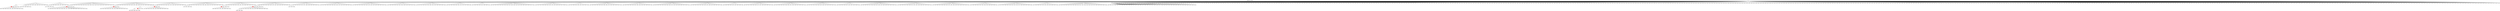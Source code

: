 digraph g {
	"51" -> "52";
	"52" [color=indianred1, style=filled, label="17"];
	"50" -> "51";
	"51" [label="22"];
	"50" -> "53";
	"53" [label="1"];
	"48" -> "49";
	"49" [label="26"];
	"39" -> "40";
	"40" [color=indianred1, style=filled, label="48"];
	"38" -> "39";
	"39" [label="40"];
	"34" -> "35";
	"35" [color=indianred1, style=filled, label="28"];
	"33" -> "34";
	"34" [label="33"];
	"27" -> "28";
	"28" [label="29"];
	"27" -> "29";
	"29" [color=indianred1, style=filled, label="25"];
	"26" -> "27";
	"27" [label="2"];
	"26" -> "30";
	"30" [color=indianred1, style=filled, label="6"];
	"25" -> "26";
	"26" [label="25"];
	"20" -> "21";
	"21" [label="36"];
	"13" -> "14";
	"14" [color=indianred1, style=filled, label="12"];
	"12" -> "13";
	"13" [label="7"];
	"6" -> "7";
	"7" [label="42"];
	"5" -> "6";
	"6" [color=indianred1, style=filled, label="37"];
	"4" -> "5";
	"5" [label="4"];
	"2" -> "3";
	"3" [label="38"];
	"0" -> "1";
	"1" [label="32"];
	"0" -> "2";
	"2" [label="14"];
	"0" -> "4";
	"4" [label="37"];
	"0" -> "8";
	"8" [label="18"];
	"0" -> "9";
	"9" [label="21"];
	"0" -> "10";
	"10" [label="9"];
	"0" -> "11";
	"11" [label="34"];
	"0" -> "12";
	"12" [label="12"];
	"0" -> "15";
	"15" [label="23"];
	"0" -> "16";
	"16" [label="19"];
	"0" -> "17";
	"17" [label="20"];
	"0" -> "18";
	"18" [label="3"];
	"0" -> "19";
	"19" [label="31"];
	"0" -> "20";
	"20" [label="30"];
	"0" -> "22";
	"22" [label="5"];
	"0" -> "23";
	"23" [label="47"];
	"0" -> "24";
	"24" [label="46"];
	"0" -> "25";
	"25" [label="6"];
	"0" -> "31";
	"31" [label="11"];
	"0" -> "32";
	"32" [label="27"];
	"0" -> "33";
	"33" [label="28"];
	"0" -> "36";
	"36" [label="50"];
	"0" -> "37";
	"37" [label="35"];
	"0" -> "38";
	"38" [label="48"];
	"0" -> "41";
	"41" [label="13"];
	"0" -> "42";
	"42" [label="43"];
	"0" -> "43";
	"43" [label="49"];
	"0" -> "44";
	"44" [label="41"];
	"0" -> "45";
	"45" [label="44"];
	"0" -> "46";
	"46" [label="24"];
	"0" -> "47";
	"47" [label="8"];
	"0" -> "48";
	"48" [label="15"];
	"0" -> "50";
	"50" [label="17"];
	"0" -> "54";
	"54" [label="10"];
	"0" -> "55";
	"55" [label="45"];
	"0" -> "56";
	"56" [label="16"];
	"0" -> "57";
	"57" [label="39"];
	"0" [label="germline"];
	"0" -> "cell1";
	"cell1" [shape=box];
	"48" -> "cell2";
	"cell2" [shape=box];
	"0" -> "cell3";
	"cell3" [shape=box];
	"30" -> "cell4";
	"cell4" [shape=box];
	"2" -> "cell5";
	"cell5" [shape=box];
	"0" -> "cell6";
	"cell6" [shape=box];
	"0" -> "cell7";
	"cell7" [shape=box];
	"46" -> "cell8";
	"cell8" [shape=box];
	"0" -> "cell9";
	"cell9" [shape=box];
	"0" -> "cell10";
	"cell10" [shape=box];
	"0" -> "cell11";
	"cell11" [shape=box];
	"0" -> "cell12";
	"cell12" [shape=box];
	"0" -> "cell13";
	"cell13" [shape=box];
	"46" -> "cell14";
	"cell14" [shape=box];
	"0" -> "cell15";
	"cell15" [shape=box];
	"10" -> "cell16";
	"cell16" [shape=box];
	"50" -> "cell17";
	"cell17" [shape=box];
	"24" -> "cell18";
	"cell18" [shape=box];
	"4" -> "cell19";
	"cell19" [shape=box];
	"2" -> "cell20";
	"cell20" [shape=box];
	"8" -> "cell21";
	"cell21" [shape=box];
	"6" -> "cell22";
	"cell22" [shape=box];
	"28" -> "cell23";
	"cell23" [shape=box];
	"10" -> "cell24";
	"cell24" [shape=box];
	"0" -> "cell25";
	"cell25" [shape=box];
	"42" -> "cell26";
	"cell26" [shape=box];
	"0" -> "cell27";
	"cell27" [shape=box];
	"2" -> "cell28";
	"cell28" [shape=box];
	"0" -> "cell29";
	"cell29" [shape=box];
	"0" -> "cell30";
	"cell30" [shape=box];
	"0" -> "cell31";
	"cell31" [shape=box];
	"0" -> "cell32";
	"cell32" [shape=box];
	"16" -> "cell33";
	"cell33" [shape=box];
	"0" -> "cell34";
	"cell34" [shape=box];
	"20" -> "cell35";
	"cell35" [shape=box];
	"0" -> "cell36";
	"cell36" [shape=box];
	"0" -> "cell37";
	"cell37" [shape=box];
	"0" -> "cell38";
	"cell38" [shape=box];
	"0" -> "cell39";
	"cell39" [shape=box];
	"42" -> "cell40";
	"cell40" [shape=box];
	"0" -> "cell41";
	"cell41" [shape=box];
	"0" -> "cell42";
	"cell42" [shape=box];
	"0" -> "cell43";
	"cell43" [shape=box];
	"37" -> "cell44";
	"cell44" [shape=box];
	"18" -> "cell45";
	"cell45" [shape=box];
	"0" -> "cell46";
	"cell46" [shape=box];
	"0" -> "cell47";
	"cell47" [shape=box];
	"0" -> "cell48";
	"cell48" [shape=box];
	"1" -> "cell49";
	"cell49" [shape=box];
	"55" -> "cell50";
	"cell50" [shape=box];
	"0" -> "cell51";
	"cell51" [shape=box];
	"50" -> "cell52";
	"cell52" [shape=box];
	"0" -> "cell53";
	"cell53" [shape=box];
	"0" -> "cell54";
	"cell54" [shape=box];
	"21" -> "cell55";
	"cell55" [shape=box];
	"42" -> "cell56";
	"cell56" [shape=box];
	"0" -> "cell57";
	"cell57" [shape=box];
	"11" -> "cell58";
	"cell58" [shape=box];
	"0" -> "cell59";
	"cell59" [shape=box];
	"0" -> "cell60";
	"cell60" [shape=box];
	"0" -> "cell61";
	"cell61" [shape=box];
	"0" -> "cell62";
	"cell62" [shape=box];
	"32" -> "cell63";
	"cell63" [shape=box];
	"0" -> "cell64";
	"cell64" [shape=box];
	"0" -> "cell65";
	"cell65" [shape=box];
	"25" -> "cell66";
	"cell66" [shape=box];
	"2" -> "cell67";
	"cell67" [shape=box];
	"54" -> "cell68";
	"cell68" [shape=box];
	"57" -> "cell69";
	"cell69" [shape=box];
	"0" -> "cell70";
	"cell70" [shape=box];
	"40" -> "cell71";
	"cell71" [shape=box];
	"0" -> "cell72";
	"cell72" [shape=box];
	"16" -> "cell73";
	"cell73" [shape=box];
	"12" -> "cell74";
	"cell74" [shape=box];
	"37" -> "cell75";
	"cell75" [shape=box];
	"0" -> "cell76";
	"cell76" [shape=box];
	"0" -> "cell77";
	"cell77" [shape=box];
	"43" -> "cell78";
	"cell78" [shape=box];
	"44" -> "cell79";
	"cell79" [shape=box];
	"56" -> "cell80";
	"cell80" [shape=box];
	"0" -> "cell81";
	"cell81" [shape=box];
	"0" -> "cell82";
	"cell82" [shape=box];
	"0" -> "cell83";
	"cell83" [shape=box];
	"25" -> "cell84";
	"cell84" [shape=box];
	"0" -> "cell85";
	"cell85" [shape=box];
	"40" -> "cell86";
	"cell86" [shape=box];
	"0" -> "cell87";
	"cell87" [shape=box];
	"23" -> "cell88";
	"cell88" [shape=box];
	"0" -> "cell89";
	"cell89" [shape=box];
	"25" -> "cell90";
	"cell90" [shape=box];
	"42" -> "cell91";
	"cell91" [shape=box];
	"23" -> "cell92";
	"cell92" [shape=box];
	"19" -> "cell93";
	"cell93" [shape=box];
	"0" -> "cell94";
	"cell94" [shape=box];
	"44" -> "cell95";
	"cell95" [shape=box];
	"8" -> "cell96";
	"cell96" [shape=box];
	"32" -> "cell97";
	"cell97" [shape=box];
	"0" -> "cell98";
	"cell98" [shape=box];
	"36" -> "cell99";
	"cell99" [shape=box];
	"0" -> "cell100";
	"cell100" [shape=box];
	"16" -> "cell101";
	"cell101" [shape=box];
	"16" -> "cell102";
	"cell102" [shape=box];
	"0" -> "cell103";
	"cell103" [shape=box];
	"17" -> "cell104";
	"cell104" [shape=box];
	"24" -> "cell105";
	"cell105" [shape=box];
	"0" -> "cell106";
	"cell106" [shape=box];
	"17" -> "cell107";
	"cell107" [shape=box];
	"33" -> "cell108";
	"cell108" [shape=box];
	"54" -> "cell109";
	"cell109" [shape=box];
	"38" -> "cell110";
	"cell110" [shape=box];
	"32" -> "cell111";
	"cell111" [shape=box];
	"1" -> "cell112";
	"cell112" [shape=box];
	"8" -> "cell113";
	"cell113" [shape=box];
	"17" -> "cell114";
	"cell114" [shape=box];
	"0" -> "cell115";
	"cell115" [shape=box];
	"0" -> "cell116";
	"cell116" [shape=box];
	"0" -> "cell117";
	"cell117" [shape=box];
	"20" -> "cell118";
	"cell118" [shape=box];
	"0" -> "cell119";
	"cell119" [shape=box];
	"49" -> "cell120";
	"cell120" [shape=box];
	"37" -> "cell121";
	"cell121" [shape=box];
	"47" -> "cell122";
	"cell122" [shape=box];
	"0" -> "cell123";
	"cell123" [shape=box];
	"39" -> "cell124";
	"cell124" [shape=box];
	"54" -> "cell125";
	"cell125" [shape=box];
	"0" -> "cell126";
	"cell126" [shape=box];
	"0" -> "cell127";
	"cell127" [shape=box];
	"0" -> "cell128";
	"cell128" [shape=box];
	"0" -> "cell129";
	"cell129" [shape=box];
	"0" -> "cell130";
	"cell130" [shape=box];
	"10" -> "cell131";
	"cell131" [shape=box];
	"24" -> "cell132";
	"cell132" [shape=box];
	"0" -> "cell133";
	"cell133" [shape=box];
	"26" -> "cell134";
	"cell134" [shape=box];
	"16" -> "cell135";
	"cell135" [shape=box];
	"0" -> "cell136";
	"cell136" [shape=box];
	"0" -> "cell137";
	"cell137" [shape=box];
	"0" -> "cell138";
	"cell138" [shape=box];
	"0" -> "cell139";
	"cell139" [shape=box];
	"10" -> "cell140";
	"cell140" [shape=box];
	"57" -> "cell141";
	"cell141" [shape=box];
	"40" -> "cell142";
	"cell142" [shape=box];
	"0" -> "cell143";
	"cell143" [shape=box];
	"36" -> "cell144";
	"cell144" [shape=box];
	"0" -> "cell145";
	"cell145" [shape=box];
	"35" -> "cell146";
	"cell146" [shape=box];
	"0" -> "cell147";
	"cell147" [shape=box];
	"4" -> "cell148";
	"cell148" [shape=box];
	"0" -> "cell149";
	"cell149" [shape=box];
	"0" -> "cell150";
	"cell150" [shape=box];
	"0" -> "cell151";
	"cell151" [shape=box];
	"22" -> "cell152";
	"cell152" [shape=box];
	"54" -> "cell153";
	"cell153" [shape=box];
	"0" -> "cell154";
	"cell154" [shape=box];
	"0" -> "cell155";
	"cell155" [shape=box];
	"0" -> "cell156";
	"cell156" [shape=box];
	"20" -> "cell157";
	"cell157" [shape=box];
	"47" -> "cell158";
	"cell158" [shape=box];
	"0" -> "cell159";
	"cell159" [shape=box];
	"0" -> "cell160";
	"cell160" [shape=box];
	"5" -> "cell161";
	"cell161" [shape=box];
	"0" -> "cell162";
	"cell162" [shape=box];
	"57" -> "cell163";
	"cell163" [shape=box];
	"54" -> "cell164";
	"cell164" [shape=box];
	"24" -> "cell165";
	"cell165" [shape=box];
	"20" -> "cell166";
	"cell166" [shape=box];
	"0" -> "cell167";
	"cell167" [shape=box];
	"55" -> "cell168";
	"cell168" [shape=box];
	"33" -> "cell169";
	"cell169" [shape=box];
	"0" -> "cell170";
	"cell170" [shape=box];
	"6" -> "cell171";
	"cell171" [shape=box];
	"42" -> "cell172";
	"cell172" [shape=box];
	"56" -> "cell173";
	"cell173" [shape=box];
	"0" -> "cell174";
	"cell174" [shape=box];
	"18" -> "cell175";
	"cell175" [shape=box];
	"10" -> "cell176";
	"cell176" [shape=box];
	"55" -> "cell177";
	"cell177" [shape=box];
	"38" -> "cell178";
	"cell178" [shape=box];
	"0" -> "cell179";
	"cell179" [shape=box];
	"9" -> "cell180";
	"cell180" [shape=box];
	"1" -> "cell181";
	"cell181" [shape=box];
	"0" -> "cell182";
	"cell182" [shape=box];
	"0" -> "cell183";
	"cell183" [shape=box];
	"45" -> "cell184";
	"cell184" [shape=box];
	"54" -> "cell185";
	"cell185" [shape=box];
	"0" -> "cell186";
	"cell186" [shape=box];
	"35" -> "cell187";
	"cell187" [shape=box];
	"0" -> "cell188";
	"cell188" [shape=box];
	"0" -> "cell189";
	"cell189" [shape=box];
	"0" -> "cell190";
	"cell190" [shape=box];
	"11" -> "cell191";
	"cell191" [shape=box];
	"0" -> "cell192";
	"cell192" [shape=box];
	"0" -> "cell193";
	"cell193" [shape=box];
	"0" -> "cell194";
	"cell194" [shape=box];
	"28" -> "cell195";
	"cell195" [shape=box];
	"29" -> "cell196";
	"cell196" [shape=box];
	"0" -> "cell197";
	"cell197" [shape=box];
	"0" -> "cell198";
	"cell198" [shape=box];
	"31" -> "cell199";
	"cell199" [shape=box];
	"0" -> "cell200";
	"cell200" [shape=box];
	"8" -> "cell201";
	"cell201" [shape=box];
	"0" -> "cell202";
	"cell202" [shape=box];
	"17" -> "cell203";
	"cell203" [shape=box];
	"20" -> "cell204";
	"cell204" [shape=box];
	"43" -> "cell205";
	"cell205" [shape=box];
	"0" -> "cell206";
	"cell206" [shape=box];
	"50" -> "cell207";
	"cell207" [shape=box];
	"0" -> "cell208";
	"cell208" [shape=box];
	"23" -> "cell209";
	"cell209" [shape=box];
	"56" -> "cell210";
	"cell210" [shape=box];
	"0" -> "cell211";
	"cell211" [shape=box];
	"40" -> "cell212";
	"cell212" [shape=box];
	"0" -> "cell213";
	"cell213" [shape=box];
	"20" -> "cell214";
	"cell214" [shape=box];
	"0" -> "cell215";
	"cell215" [shape=box];
	"0" -> "cell216";
	"cell216" [shape=box];
	"0" -> "cell217";
	"cell217" [shape=box];
	"0" -> "cell218";
	"cell218" [shape=box];
	"0" -> "cell219";
	"cell219" [shape=box];
	"0" -> "cell220";
	"cell220" [shape=box];
	"2" -> "cell221";
	"cell221" [shape=box];
	"0" -> "cell222";
	"cell222" [shape=box];
	"0" -> "cell223";
	"cell223" [shape=box];
	"16" -> "cell224";
	"cell224" [shape=box];
	"0" -> "cell225";
	"cell225" [shape=box];
	"0" -> "cell226";
	"cell226" [shape=box];
	"0" -> "cell227";
	"cell227" [shape=box];
	"35" -> "cell228";
	"cell228" [shape=box];
	"41" -> "cell229";
	"cell229" [shape=box];
	"0" -> "cell230";
	"cell230" [shape=box];
	"4" -> "cell231";
	"cell231" [shape=box];
	"0" -> "cell232";
	"cell232" [shape=box];
	"0" -> "cell233";
	"cell233" [shape=box];
	"0" -> "cell234";
	"cell234" [shape=box];
	"41" -> "cell235";
	"cell235" [shape=box];
	"36" -> "cell236";
	"cell236" [shape=box];
	"0" -> "cell237";
	"cell237" [shape=box];
	"0" -> "cell238";
	"cell238" [shape=box];
	"0" -> "cell239";
	"cell239" [shape=box];
	"42" -> "cell240";
	"cell240" [shape=box];
	"0" -> "cell241";
	"cell241" [shape=box];
	"33" -> "cell242";
	"cell242" [shape=box];
	"0" -> "cell243";
	"cell243" [shape=box];
	"0" -> "cell244";
	"cell244" [shape=box];
	"0" -> "cell245";
	"cell245" [shape=box];
	"0" -> "cell246";
	"cell246" [shape=box];
	"0" -> "cell247";
	"cell247" [shape=box];
	"42" -> "cell248";
	"cell248" [shape=box];
	"0" -> "cell249";
	"cell249" [shape=box];
	"0" -> "cell250";
	"cell250" [shape=box];
	"0" -> "cell251";
	"cell251" [shape=box];
	"0" -> "cell252";
	"cell252" [shape=box];
	"0" -> "cell253";
	"cell253" [shape=box];
	"12" -> "cell254";
	"cell254" [shape=box];
	"8" -> "cell255";
	"cell255" [shape=box];
	"36" -> "cell256";
	"cell256" [shape=box];
	"22" -> "cell257";
	"cell257" [shape=box];
	"50" -> "cell258";
	"cell258" [shape=box];
	"17" -> "cell259";
	"cell259" [shape=box];
	"0" -> "cell260";
	"cell260" [shape=box];
	"22" -> "cell261";
	"cell261" [shape=box];
	"0" -> "cell262";
	"cell262" [shape=box];
	"0" -> "cell263";
	"cell263" [shape=box];
	"4" -> "cell264";
	"cell264" [shape=box];
	"0" -> "cell265";
	"cell265" [shape=box];
	"14" -> "cell266";
	"cell266" [shape=box];
	"3" -> "cell267";
	"cell267" [shape=box];
	"0" -> "cell268";
	"cell268" [shape=box];
	"0" -> "cell269";
	"cell269" [shape=box];
	"0" -> "cell270";
	"cell270" [shape=box];
	"0" -> "cell271";
	"cell271" [shape=box];
	"38" -> "cell272";
	"cell272" [shape=box];
	"25" -> "cell273";
	"cell273" [shape=box];
	"0" -> "cell274";
	"cell274" [shape=box];
	"15" -> "cell275";
	"cell275" [shape=box];
	"0" -> "cell276";
	"cell276" [shape=box];
	"2" -> "cell277";
	"cell277" [shape=box];
	"0" -> "cell278";
	"cell278" [shape=box];
	"42" -> "cell279";
	"cell279" [shape=box];
	"15" -> "cell280";
	"cell280" [shape=box];
	"0" -> "cell281";
	"cell281" [shape=box];
	"0" -> "cell282";
	"cell282" [shape=box];
	"25" -> "cell283";
	"cell283" [shape=box];
	"0" -> "cell284";
	"cell284" [shape=box];
	"45" -> "cell285";
	"cell285" [shape=box];
	"0" -> "cell286";
	"cell286" [shape=box];
	"46" -> "cell287";
	"cell287" [shape=box];
	"19" -> "cell288";
	"cell288" [shape=box];
	"0" -> "cell289";
	"cell289" [shape=box];
	"0" -> "cell290";
	"cell290" [shape=box];
	"10" -> "cell291";
	"cell291" [shape=box];
	"24" -> "cell292";
	"cell292" [shape=box];
	"0" -> "cell293";
	"cell293" [shape=box];
	"16" -> "cell294";
	"cell294" [shape=box];
	"0" -> "cell295";
	"cell295" [shape=box];
	"40" -> "cell296";
	"cell296" [shape=box];
	"0" -> "cell297";
	"cell297" [shape=box];
	"57" -> "cell298";
	"cell298" [shape=box];
	"0" -> "cell299";
	"cell299" [shape=box];
	"4" -> "cell300";
	"cell300" [shape=box];
	"41" -> "cell301";
	"cell301" [shape=box];
	"52" -> "cell302";
	"cell302" [shape=box];
	"22" -> "cell303";
	"cell303" [shape=box];
	"11" -> "cell304";
	"cell304" [shape=box];
	"0" -> "cell305";
	"cell305" [shape=box];
	"18" -> "cell306";
	"cell306" [shape=box];
	"6" -> "cell307";
	"cell307" [shape=box];
	"0" -> "cell308";
	"cell308" [shape=box];
	"0" -> "cell309";
	"cell309" [shape=box];
	"0" -> "cell310";
	"cell310" [shape=box];
	"0" -> "cell311";
	"cell311" [shape=box];
	"0" -> "cell312";
	"cell312" [shape=box];
	"18" -> "cell313";
	"cell313" [shape=box];
	"0" -> "cell314";
	"cell314" [shape=box];
	"0" -> "cell315";
	"cell315" [shape=box];
	"23" -> "cell316";
	"cell316" [shape=box];
	"0" -> "cell317";
	"cell317" [shape=box];
	"0" -> "cell318";
	"cell318" [shape=box];
	"0" -> "cell319";
	"cell319" [shape=box];
	"0" -> "cell320";
	"cell320" [shape=box];
	"25" -> "cell321";
	"cell321" [shape=box];
	"0" -> "cell322";
	"cell322" [shape=box];
	"10" -> "cell323";
	"cell323" [shape=box];
	"6" -> "cell324";
	"cell324" [shape=box];
	"1" -> "cell325";
	"cell325" [shape=box];
	"0" -> "cell326";
	"cell326" [shape=box];
	"0" -> "cell327";
	"cell327" [shape=box];
	"0" -> "cell328";
	"cell328" [shape=box];
	"6" -> "cell329";
	"cell329" [shape=box];
	"32" -> "cell330";
	"cell330" [shape=box];
	"10" -> "cell331";
	"cell331" [shape=box];
	"0" -> "cell332";
	"cell332" [shape=box];
	"11" -> "cell333";
	"cell333" [shape=box];
	"19" -> "cell334";
	"cell334" [shape=box];
	"19" -> "cell335";
	"cell335" [shape=box];
	"0" -> "cell336";
	"cell336" [shape=box];
	"36" -> "cell337";
	"cell337" [shape=box];
	"0" -> "cell338";
	"cell338" [shape=box];
	"19" -> "cell339";
	"cell339" [shape=box];
	"54" -> "cell340";
	"cell340" [shape=box];
	"40" -> "cell341";
	"cell341" [shape=box];
	"0" -> "cell342";
	"cell342" [shape=box];
	"52" -> "cell343";
	"cell343" [shape=box];
	"0" -> "cell344";
	"cell344" [shape=box];
	"16" -> "cell345";
	"cell345" [shape=box];
	"22" -> "cell346";
	"cell346" [shape=box];
	"10" -> "cell347";
	"cell347" [shape=box];
	"57" -> "cell348";
	"cell348" [shape=box];
	"44" -> "cell349";
	"cell349" [shape=box];
	"53" -> "cell350";
	"cell350" [shape=box];
	"0" -> "cell351";
	"cell351" [shape=box];
	"45" -> "cell352";
	"cell352" [shape=box];
	"0" -> "cell353";
	"cell353" [shape=box];
	"0" -> "cell354";
	"cell354" [shape=box];
	"0" -> "cell355";
	"cell355" [shape=box];
	"9" -> "cell356";
	"cell356" [shape=box];
	"44" -> "cell357";
	"cell357" [shape=box];
	"0" -> "cell358";
	"cell358" [shape=box];
	"0" -> "cell359";
	"cell359" [shape=box];
	"56" -> "cell360";
	"cell360" [shape=box];
	"0" -> "cell361";
	"cell361" [shape=box];
	"0" -> "cell362";
	"cell362" [shape=box];
	"46" -> "cell363";
	"cell363" [shape=box];
	"0" -> "cell364";
	"cell364" [shape=box];
	"54" -> "cell365";
	"cell365" [shape=box];
	"0" -> "cell366";
	"cell366" [shape=box];
	"45" -> "cell367";
	"cell367" [shape=box];
	"0" -> "cell368";
	"cell368" [shape=box];
	"0" -> "cell369";
	"cell369" [shape=box];
	"0" -> "cell370";
	"cell370" [shape=box];
	"37" -> "cell371";
	"cell371" [shape=box];
	"0" -> "cell372";
	"cell372" [shape=box];
	"12" -> "cell373";
	"cell373" [shape=box];
	"0" -> "cell374";
	"cell374" [shape=box];
	"51" -> "cell375";
	"cell375" [shape=box];
	"54" -> "cell376";
	"cell376" [shape=box];
	"54" -> "cell377";
	"cell377" [shape=box];
	"0" -> "cell378";
	"cell378" [shape=box];
	"0" -> "cell379";
	"cell379" [shape=box];
	"0" -> "cell380";
	"cell380" [shape=box];
	"0" -> "cell381";
	"cell381" [shape=box];
	"0" -> "cell382";
	"cell382" [shape=box];
	"35" -> "cell383";
	"cell383" [shape=box];
	"0" -> "cell384";
	"cell384" [shape=box];
	"56" -> "cell385";
	"cell385" [shape=box];
	"0" -> "cell386";
	"cell386" [shape=box];
	"0" -> "cell387";
	"cell387" [shape=box];
	"4" -> "cell388";
	"cell388" [shape=box];
	"0" -> "cell389";
	"cell389" [shape=box];
	"0" -> "cell390";
	"cell390" [shape=box];
	"22" -> "cell391";
	"cell391" [shape=box];
	"24" -> "cell392";
	"cell392" [shape=box];
	"0" -> "cell393";
	"cell393" [shape=box];
	"1" -> "cell394";
	"cell394" [shape=box];
	"22" -> "cell395";
	"cell395" [shape=box];
	"52" -> "cell396";
	"cell396" [shape=box];
	"46" -> "cell397";
	"cell397" [shape=box];
	"22" -> "cell398";
	"cell398" [shape=box];
	"42" -> "cell399";
	"cell399" [shape=box];
	"30" -> "cell400";
	"cell400" [shape=box];
	"0" -> "cell401";
	"cell401" [shape=box];
	"35" -> "cell402";
	"cell402" [shape=box];
	"0" -> "cell403";
	"cell403" [shape=box];
	"6" -> "cell404";
	"cell404" [shape=box];
	"15" -> "cell405";
	"cell405" [shape=box];
	"9" -> "cell406";
	"cell406" [shape=box];
	"0" -> "cell407";
	"cell407" [shape=box];
	"57" -> "cell408";
	"cell408" [shape=box];
	"12" -> "cell409";
	"cell409" [shape=box];
	"0" -> "cell410";
	"cell410" [shape=box];
	"0" -> "cell411";
	"cell411" [shape=box];
	"38" -> "cell412";
	"cell412" [shape=box];
	"0" -> "cell413";
	"cell413" [shape=box];
	"0" -> "cell414";
	"cell414" [shape=box];
	"0" -> "cell415";
	"cell415" [shape=box];
	"0" -> "cell416";
	"cell416" [shape=box];
	"0" -> "cell417";
	"cell417" [shape=box];
	"0" -> "cell418";
	"cell418" [shape=box];
	"0" -> "cell419";
	"cell419" [shape=box];
	"0" -> "cell420";
	"cell420" [shape=box];
	"0" -> "cell421";
	"cell421" [shape=box];
	"33" -> "cell422";
	"cell422" [shape=box];
	"0" -> "cell423";
	"cell423" [shape=box];
	"0" -> "cell424";
	"cell424" [shape=box];
	"0" -> "cell425";
	"cell425" [shape=box];
	"0" -> "cell426";
	"cell426" [shape=box];
	"6" -> "cell427";
	"cell427" [shape=box];
	"41" -> "cell428";
	"cell428" [shape=box];
	"33" -> "cell429";
	"cell429" [shape=box];
	"0" -> "cell430";
	"cell430" [shape=box];
	"39" -> "cell431";
	"cell431" [shape=box];
	"0" -> "cell432";
	"cell432" [shape=box];
	"0" -> "cell433";
	"cell433" [shape=box];
	"19" -> "cell434";
	"cell434" [shape=box];
	"0" -> "cell435";
	"cell435" [shape=box];
	"0" -> "cell436";
	"cell436" [shape=box];
	"0" -> "cell437";
	"cell437" [shape=box];
	"0" -> "cell438";
	"cell438" [shape=box];
	"0" -> "cell439";
	"cell439" [shape=box];
	"0" -> "cell440";
	"cell440" [shape=box];
	"54" -> "cell441";
	"cell441" [shape=box];
	"0" -> "cell442";
	"cell442" [shape=box];
	"0" -> "cell443";
	"cell443" [shape=box];
	"0" -> "cell444";
	"cell444" [shape=box];
	"30" -> "cell445";
	"cell445" [shape=box];
	"30" -> "cell446";
	"cell446" [shape=box];
	"0" -> "cell447";
	"cell447" [shape=box];
	"46" -> "cell448";
	"cell448" [shape=box];
	"0" -> "cell449";
	"cell449" [shape=box];
	"54" -> "cell450";
	"cell450" [shape=box];
	"38" -> "cell451";
	"cell451" [shape=box];
	"18" -> "cell452";
	"cell452" [shape=box];
	"0" -> "cell453";
	"cell453" [shape=box];
	"0" -> "cell454";
	"cell454" [shape=box];
	"36" -> "cell455";
	"cell455" [shape=box];
	"1" -> "cell456";
	"cell456" [shape=box];
	"0" -> "cell457";
	"cell457" [shape=box];
	"0" -> "cell458";
	"cell458" [shape=box];
	"20" -> "cell459";
	"cell459" [shape=box];
	"32" -> "cell460";
	"cell460" [shape=box];
	"33" -> "cell461";
	"cell461" [shape=box];
	"0" -> "cell462";
	"cell462" [shape=box];
	"0" -> "cell463";
	"cell463" [shape=box];
	"3" -> "cell464";
	"cell464" [shape=box];
	"48" -> "cell465";
	"cell465" [shape=box];
	"0" -> "cell466";
	"cell466" [shape=box];
	"0" -> "cell467";
	"cell467" [shape=box];
	"0" -> "cell468";
	"cell468" [shape=box];
	"30" -> "cell469";
	"cell469" [shape=box];
	"37" -> "cell470";
	"cell470" [shape=box];
	"0" -> "cell471";
	"cell471" [shape=box];
	"42" -> "cell472";
	"cell472" [shape=box];
	"0" -> "cell473";
	"cell473" [shape=box];
	"25" -> "cell474";
	"cell474" [shape=box];
	"54" -> "cell475";
	"cell475" [shape=box];
	"4" -> "cell476";
	"cell476" [shape=box];
	"0" -> "cell477";
	"cell477" [shape=box];
	"0" -> "cell478";
	"cell478" [shape=box];
	"0" -> "cell479";
	"cell479" [shape=box];
	"0" -> "cell480";
	"cell480" [shape=box];
	"17" -> "cell481";
	"cell481" [shape=box];
	"0" -> "cell482";
	"cell482" [shape=box];
	"0" -> "cell483";
	"cell483" [shape=box];
	"0" -> "cell484";
	"cell484" [shape=box];
	"49" -> "cell485";
	"cell485" [shape=box];
	"0" -> "cell486";
	"cell486" [shape=box];
	"4" -> "cell487";
	"cell487" [shape=box];
	"0" -> "cell488";
	"cell488" [shape=box];
	"9" -> "cell489";
	"cell489" [shape=box];
	"0" -> "cell490";
	"cell490" [shape=box];
	"8" -> "cell491";
	"cell491" [shape=box];
	"0" -> "cell492";
	"cell492" [shape=box];
	"0" -> "cell493";
	"cell493" [shape=box];
	"24" -> "cell494";
	"cell494" [shape=box];
	"0" -> "cell495";
	"cell495" [shape=box];
	"0" -> "cell496";
	"cell496" [shape=box];
	"21" -> "cell497";
	"cell497" [shape=box];
	"36" -> "cell498";
	"cell498" [shape=box];
	"11" -> "cell499";
	"cell499" [shape=box];
	"3" -> "cell500";
	"cell500" [shape=box];
	"54" -> "cell501";
	"cell501" [shape=box];
	"8" -> "cell502";
	"cell502" [shape=box];
	"0" -> "cell503";
	"cell503" [shape=box];
	"43" -> "cell504";
	"cell504" [shape=box];
	"0" -> "cell505";
	"cell505" [shape=box];
	"0" -> "cell506";
	"cell506" [shape=box];
	"45" -> "cell507";
	"cell507" [shape=box];
	"0" -> "cell508";
	"cell508" [shape=box];
	"0" -> "cell509";
	"cell509" [shape=box];
	"45" -> "cell510";
	"cell510" [shape=box];
	"0" -> "cell511";
	"cell511" [shape=box];
	"0" -> "cell512";
	"cell512" [shape=box];
	"30" -> "cell513";
	"cell513" [shape=box];
	"0" -> "cell514";
	"cell514" [shape=box];
	"0" -> "cell515";
	"cell515" [shape=box];
	"0" -> "cell516";
	"cell516" [shape=box];
	"41" -> "cell517";
	"cell517" [shape=box];
	"0" -> "cell518";
	"cell518" [shape=box];
	"41" -> "cell519";
	"cell519" [shape=box];
	"52" -> "cell520";
	"cell520" [shape=box];
	"55" -> "cell521";
	"cell521" [shape=box];
	"17" -> "cell522";
	"cell522" [shape=box];
	"0" -> "cell523";
	"cell523" [shape=box];
	"0" -> "cell524";
	"cell524" [shape=box];
	"35" -> "cell525";
	"cell525" [shape=box];
	"0" -> "cell526";
	"cell526" [shape=box];
	"0" -> "cell527";
	"cell527" [shape=box];
	"0" -> "cell528";
	"cell528" [shape=box];
	"0" -> "cell529";
	"cell529" [shape=box];
	"33" -> "cell530";
	"cell530" [shape=box];
	"52" -> "cell531";
	"cell531" [shape=box];
	"22" -> "cell532";
	"cell532" [shape=box];
	"7" -> "cell533";
	"cell533" [shape=box];
	"0" -> "cell534";
	"cell534" [shape=box];
	"15" -> "cell535";
	"cell535" [shape=box];
	"20" -> "cell536";
	"cell536" [shape=box];
	"22" -> "cell537";
	"cell537" [shape=box];
	"44" -> "cell538";
	"cell538" [shape=box];
	"0" -> "cell539";
	"cell539" [shape=box];
	"0" -> "cell540";
	"cell540" [shape=box];
	"0" -> "cell541";
	"cell541" [shape=box];
	"33" -> "cell542";
	"cell542" [shape=box];
	"0" -> "cell543";
	"cell543" [shape=box];
	"52" -> "cell544";
	"cell544" [shape=box];
	"0" -> "cell545";
	"cell545" [shape=box];
	"0" -> "cell546";
	"cell546" [shape=box];
	"24" -> "cell547";
	"cell547" [shape=box];
	"37" -> "cell548";
	"cell548" [shape=box];
	"0" -> "cell549";
	"cell549" [shape=box];
	"40" -> "cell550";
	"cell550" [shape=box];
	"40" -> "cell551";
	"cell551" [shape=box];
	"7" -> "cell552";
	"cell552" [shape=box];
	"0" -> "cell553";
	"cell553" [shape=box];
	"30" -> "cell554";
	"cell554" [shape=box];
	"32" -> "cell555";
	"cell555" [shape=box];
	"26" -> "cell556";
	"cell556" [shape=box];
	"0" -> "cell557";
	"cell557" [shape=box];
	"31" -> "cell558";
	"cell558" [shape=box];
	"21" -> "cell559";
	"cell559" [shape=box];
	"0" -> "cell560";
	"cell560" [shape=box];
	"0" -> "cell561";
	"cell561" [shape=box];
	"30" -> "cell562";
	"cell562" [shape=box];
	"4" -> "cell563";
	"cell563" [shape=box];
	"0" -> "cell564";
	"cell564" [shape=box];
	"0" -> "cell565";
	"cell565" [shape=box];
	"0" -> "cell566";
	"cell566" [shape=box];
	"0" -> "cell567";
	"cell567" [shape=box];
	"0" -> "cell568";
	"cell568" [shape=box];
	"48" -> "cell569";
	"cell569" [shape=box];
	"38" -> "cell570";
	"cell570" [shape=box];
	"0" -> "cell571";
	"cell571" [shape=box];
	"56" -> "cell572";
	"cell572" [shape=box];
	"0" -> "cell573";
	"cell573" [shape=box];
	"0" -> "cell574";
	"cell574" [shape=box];
	"0" -> "cell575";
	"cell575" [shape=box];
	"36" -> "cell576";
	"cell576" [shape=box];
	"40" -> "cell577";
	"cell577" [shape=box];
	"0" -> "cell578";
	"cell578" [shape=box];
	"16" -> "cell579";
	"cell579" [shape=box];
	"4" -> "cell580";
	"cell580" [shape=box];
	"1" -> "cell581";
	"cell581" [shape=box];
	"0" -> "cell582";
	"cell582" [shape=box];
	"0" -> "cell583";
	"cell583" [shape=box];
	"36" -> "cell584";
	"cell584" [shape=box];
	"45" -> "cell585";
	"cell585" [shape=box];
	"28" -> "cell586";
	"cell586" [shape=box];
	"12" -> "cell587";
	"cell587" [shape=box];
	"57" -> "cell588";
	"cell588" [shape=box];
	"0" -> "cell589";
	"cell589" [shape=box];
	"0" -> "cell590";
	"cell590" [shape=box];
	"0" -> "cell591";
	"cell591" [shape=box];
	"44" -> "cell592";
	"cell592" [shape=box];
	"31" -> "cell593";
	"cell593" [shape=box];
	"4" -> "cell594";
	"cell594" [shape=box];
	"24" -> "cell595";
	"cell595" [shape=box];
	"31" -> "cell596";
	"cell596" [shape=box];
	"6" -> "cell597";
	"cell597" [shape=box];
	"0" -> "cell598";
	"cell598" [shape=box];
	"19" -> "cell599";
	"cell599" [shape=box];
	"33" -> "cell600";
	"cell600" [shape=box];
	"0" -> "cell601";
	"cell601" [shape=box];
	"14" -> "cell602";
	"cell602" [shape=box];
	"56" -> "cell603";
	"cell603" [shape=box];
	"0" -> "cell604";
	"cell604" [shape=box];
	"47" -> "cell605";
	"cell605" [shape=box];
	"48" -> "cell606";
	"cell606" [shape=box];
	"48" -> "cell607";
	"cell607" [shape=box];
	"0" -> "cell608";
	"cell608" [shape=box];
	"23" -> "cell609";
	"cell609" [shape=box];
	"0" -> "cell610";
	"cell610" [shape=box];
	"38" -> "cell611";
	"cell611" [shape=box];
	"35" -> "cell612";
	"cell612" [shape=box];
	"0" -> "cell613";
	"cell613" [shape=box];
	"0" -> "cell614";
	"cell614" [shape=box];
	"0" -> "cell615";
	"cell615" [shape=box];
	"44" -> "cell616";
	"cell616" [shape=box];
	"43" -> "cell617";
	"cell617" [shape=box];
	"55" -> "cell618";
	"cell618" [shape=box];
	"43" -> "cell619";
	"cell619" [shape=box];
	"10" -> "cell620";
	"cell620" [shape=box];
	"45" -> "cell621";
	"cell621" [shape=box];
	"0" -> "cell622";
	"cell622" [shape=box];
	"0" -> "cell623";
	"cell623" [shape=box];
	"0" -> "cell624";
	"cell624" [shape=box];
	"0" -> "cell625";
	"cell625" [shape=box];
	"50" -> "cell626";
	"cell626" [shape=box];
	"15" -> "cell627";
	"cell627" [shape=box];
	"50" -> "cell628";
	"cell628" [shape=box];
	"0" -> "cell629";
	"cell629" [shape=box];
	"42" -> "cell630";
	"cell630" [shape=box];
	"11" -> "cell631";
	"cell631" [shape=box];
	"0" -> "cell632";
	"cell632" [shape=box];
	"0" -> "cell633";
	"cell633" [shape=box];
	"0" -> "cell634";
	"cell634" [shape=box];
	"20" -> "cell635";
	"cell635" [shape=box];
	"0" -> "cell636";
	"cell636" [shape=box];
	"0" -> "cell637";
	"cell637" [shape=box];
	"0" -> "cell638";
	"cell638" [shape=box];
	"0" -> "cell639";
	"cell639" [shape=box];
	"0" -> "cell640";
	"cell640" [shape=box];
	"40" -> "cell641";
	"cell641" [shape=box];
	"0" -> "cell642";
	"cell642" [shape=box];
	"23" -> "cell643";
	"cell643" [shape=box];
	"37" -> "cell644";
	"cell644" [shape=box];
	"0" -> "cell645";
	"cell645" [shape=box];
	"36" -> "cell646";
	"cell646" [shape=box];
	"0" -> "cell647";
	"cell647" [shape=box];
	"0" -> "cell648";
	"cell648" [shape=box];
	"0" -> "cell649";
	"cell649" [shape=box];
	"16" -> "cell650";
	"cell650" [shape=box];
	"12" -> "cell651";
	"cell651" [shape=box];
	"25" -> "cell652";
	"cell652" [shape=box];
	"0" -> "cell653";
	"cell653" [shape=box];
	"0" -> "cell654";
	"cell654" [shape=box];
	"0" -> "cell655";
	"cell655" [shape=box];
	"0" -> "cell656";
	"cell656" [shape=box];
	"0" -> "cell657";
	"cell657" [shape=box];
	"35" -> "cell658";
	"cell658" [shape=box];
	"0" -> "cell659";
	"cell659" [shape=box];
	"0" -> "cell660";
	"cell660" [shape=box];
	"1" -> "cell661";
	"cell661" [shape=box];
	"10" -> "cell662";
	"cell662" [shape=box];
	"0" -> "cell663";
	"cell663" [shape=box];
	"0" -> "cell664";
	"cell664" [shape=box];
	"0" -> "cell665";
	"cell665" [shape=box];
	"0" -> "cell666";
	"cell666" [shape=box];
	"0" -> "cell667";
	"cell667" [shape=box];
	"43" -> "cell668";
	"cell668" [shape=box];
	"0" -> "cell669";
	"cell669" [shape=box];
	"0" -> "cell670";
	"cell670" [shape=box];
	"12" -> "cell671";
	"cell671" [shape=box];
	"0" -> "cell672";
	"cell672" [shape=box];
	"0" -> "cell673";
	"cell673" [shape=box];
	"0" -> "cell674";
	"cell674" [shape=box];
	"0" -> "cell675";
	"cell675" [shape=box];
	"31" -> "cell676";
	"cell676" [shape=box];
	"50" -> "cell677";
	"cell677" [shape=box];
	"31" -> "cell678";
	"cell678" [shape=box];
	"0" -> "cell679";
	"cell679" [shape=box];
	"16" -> "cell680";
	"cell680" [shape=box];
	"0" -> "cell681";
	"cell681" [shape=box];
	"23" -> "cell682";
	"cell682" [shape=box];
	"19" -> "cell683";
	"cell683" [shape=box];
	"42" -> "cell684";
	"cell684" [shape=box];
	"37" -> "cell685";
	"cell685" [shape=box];
	"0" -> "cell686";
	"cell686" [shape=box];
	"0" -> "cell687";
	"cell687" [shape=box];
	"0" -> "cell688";
	"cell688" [shape=box];
	"0" -> "cell689";
	"cell689" [shape=box];
	"5" -> "cell690";
	"cell690" [shape=box];
	"0" -> "cell691";
	"cell691" [shape=box];
	"0" -> "cell692";
	"cell692" [shape=box];
	"0" -> "cell693";
	"cell693" [shape=box];
	"0" -> "cell694";
	"cell694" [shape=box];
	"0" -> "cell695";
	"cell695" [shape=box];
	"33" -> "cell696";
	"cell696" [shape=box];
	"0" -> "cell697";
	"cell697" [shape=box];
	"23" -> "cell698";
	"cell698" [shape=box];
	"56" -> "cell699";
	"cell699" [shape=box];
	"18" -> "cell700";
	"cell700" [shape=box];
	"0" -> "cell701";
	"cell701" [shape=box];
	"44" -> "cell702";
	"cell702" [shape=box];
	"46" -> "cell703";
	"cell703" [shape=box];
	"0" -> "cell704";
	"cell704" [shape=box];
	"0" -> "cell705";
	"cell705" [shape=box];
	"0" -> "cell706";
	"cell706" [shape=box];
	"1" -> "cell707";
	"cell707" [shape=box];
	"24" -> "cell708";
	"cell708" [shape=box];
	"0" -> "cell709";
	"cell709" [shape=box];
	"11" -> "cell710";
	"cell710" [shape=box];
	"0" -> "cell711";
	"cell711" [shape=box];
	"43" -> "cell712";
	"cell712" [shape=box];
	"0" -> "cell713";
	"cell713" [shape=box];
	"32" -> "cell714";
	"cell714" [shape=box];
	"0" -> "cell715";
	"cell715" [shape=box];
	"54" -> "cell716";
	"cell716" [shape=box];
	"0" -> "cell717";
	"cell717" [shape=box];
	"0" -> "cell718";
	"cell718" [shape=box];
	"0" -> "cell719";
	"cell719" [shape=box];
	"0" -> "cell720";
	"cell720" [shape=box];
	"0" -> "cell721";
	"cell721" [shape=box];
	"27" -> "cell722";
	"cell722" [shape=box];
	"0" -> "cell723";
	"cell723" [shape=box];
	"35" -> "cell724";
	"cell724" [shape=box];
	"0" -> "cell725";
	"cell725" [shape=box];
	"0" -> "cell726";
	"cell726" [shape=box];
	"13" -> "cell727";
	"cell727" [shape=box];
	"17" -> "cell728";
	"cell728" [shape=box];
	"35" -> "cell729";
	"cell729" [shape=box];
	"4" -> "cell730";
	"cell730" [shape=box];
	"0" -> "cell731";
	"cell731" [shape=box];
	"12" -> "cell732";
	"cell732" [shape=box];
	"0" -> "cell733";
	"cell733" [shape=box];
	"47" -> "cell734";
	"cell734" [shape=box];
	"0" -> "cell735";
	"cell735" [shape=box];
	"0" -> "cell736";
	"cell736" [shape=box];
	"54" -> "cell737";
	"cell737" [shape=box];
	"0" -> "cell738";
	"cell738" [shape=box];
	"0" -> "cell739";
	"cell739" [shape=box];
	"0" -> "cell740";
	"cell740" [shape=box];
	"0" -> "cell741";
	"cell741" [shape=box];
	"50" -> "cell742";
	"cell742" [shape=box];
	"47" -> "cell743";
	"cell743" [shape=box];
	"23" -> "cell744";
	"cell744" [shape=box];
	"0" -> "cell745";
	"cell745" [shape=box];
	"0" -> "cell746";
	"cell746" [shape=box];
	"0" -> "cell747";
	"cell747" [shape=box];
	"47" -> "cell748";
	"cell748" [shape=box];
	"0" -> "cell749";
	"cell749" [shape=box];
	"16" -> "cell750";
	"cell750" [shape=box];
	"52" -> "cell751";
	"cell751" [shape=box];
	"37" -> "cell752";
	"cell752" [shape=box];
	"0" -> "cell753";
	"cell753" [shape=box];
	"8" -> "cell754";
	"cell754" [shape=box];
	"0" -> "cell755";
	"cell755" [shape=box];
	"8" -> "cell756";
	"cell756" [shape=box];
	"0" -> "cell757";
	"cell757" [shape=box];
	"0" -> "cell758";
	"cell758" [shape=box];
	"0" -> "cell759";
	"cell759" [shape=box];
	"16" -> "cell760";
	"cell760" [shape=box];
	"0" -> "cell761";
	"cell761" [shape=box];
	"46" -> "cell762";
	"cell762" [shape=box];
	"23" -> "cell763";
	"cell763" [shape=box];
	"46" -> "cell764";
	"cell764" [shape=box];
	"39" -> "cell765";
	"cell765" [shape=box];
	"0" -> "cell766";
	"cell766" [shape=box];
	"11" -> "cell767";
	"cell767" [shape=box];
	"23" -> "cell768";
	"cell768" [shape=box];
	"0" -> "cell769";
	"cell769" [shape=box];
	"57" -> "cell770";
	"cell770" [shape=box];
	"0" -> "cell771";
	"cell771" [shape=box];
	"55" -> "cell772";
	"cell772" [shape=box];
	"11" -> "cell773";
	"cell773" [shape=box];
	"19" -> "cell774";
	"cell774" [shape=box];
	"0" -> "cell775";
	"cell775" [shape=box];
	"20" -> "cell776";
	"cell776" [shape=box];
	"46" -> "cell777";
	"cell777" [shape=box];
	"0" -> "cell778";
	"cell778" [shape=box];
	"0" -> "cell779";
	"cell779" [shape=box];
	"33" -> "cell780";
	"cell780" [shape=box];
	"20" -> "cell781";
	"cell781" [shape=box];
	"53" -> "cell782";
	"cell782" [shape=box];
	"52" -> "cell783";
	"cell783" [shape=box];
	"17" -> "cell784";
	"cell784" [shape=box];
	"0" -> "cell785";
	"cell785" [shape=box];
	"0" -> "cell786";
	"cell786" [shape=box];
	"43" -> "cell787";
	"cell787" [shape=box];
	"37" -> "cell788";
	"cell788" [shape=box];
	"8" -> "cell789";
	"cell789" [shape=box];
	"0" -> "cell790";
	"cell790" [shape=box];
	"0" -> "cell791";
	"cell791" [shape=box];
	"34" -> "cell792";
	"cell792" [shape=box];
	"0" -> "cell793";
	"cell793" [shape=box];
	"1" -> "cell794";
	"cell794" [shape=box];
	"0" -> "cell795";
	"cell795" [shape=box];
	"47" -> "cell796";
	"cell796" [shape=box];
	"0" -> "cell797";
	"cell797" [shape=box];
	"56" -> "cell798";
	"cell798" [shape=box];
	"30" -> "cell799";
	"cell799" [shape=box];
	"0" -> "cell800";
	"cell800" [shape=box];
	"40" -> "cell801";
	"cell801" [shape=box];
	"0" -> "cell802";
	"cell802" [shape=box];
	"2" -> "cell803";
	"cell803" [shape=box];
	"40" -> "cell804";
	"cell804" [shape=box];
	"55" -> "cell805";
	"cell805" [shape=box];
	"48" -> "cell806";
	"cell806" [shape=box];
	"0" -> "cell807";
	"cell807" [shape=box];
	"51" -> "cell808";
	"cell808" [shape=box];
	"0" -> "cell809";
	"cell809" [shape=box];
	"55" -> "cell810";
	"cell810" [shape=box];
	"0" -> "cell811";
	"cell811" [shape=box];
	"44" -> "cell812";
	"cell812" [shape=box];
	"57" -> "cell813";
	"cell813" [shape=box];
	"9" -> "cell814";
	"cell814" [shape=box];
	"0" -> "cell815";
	"cell815" [shape=box];
	"49" -> "cell816";
	"cell816" [shape=box];
	"14" -> "cell817";
	"cell817" [shape=box];
	"44" -> "cell818";
	"cell818" [shape=box];
	"0" -> "cell819";
	"cell819" [shape=box];
	"55" -> "cell820";
	"cell820" [shape=box];
	"0" -> "cell821";
	"cell821" [shape=box];
	"14" -> "cell822";
	"cell822" [shape=box];
	"0" -> "cell823";
	"cell823" [shape=box];
	"0" -> "cell824";
	"cell824" [shape=box];
	"0" -> "cell825";
	"cell825" [shape=box];
	"0" -> "cell826";
	"cell826" [shape=box];
	"0" -> "cell827";
	"cell827" [shape=box];
	"0" -> "cell828";
	"cell828" [shape=box];
	"8" -> "cell829";
	"cell829" [shape=box];
	"17" -> "cell830";
	"cell830" [shape=box];
	"9" -> "cell831";
	"cell831" [shape=box];
	"0" -> "cell832";
	"cell832" [shape=box];
	"0" -> "cell833";
	"cell833" [shape=box];
	"0" -> "cell834";
	"cell834" [shape=box];
	"0" -> "cell835";
	"cell835" [shape=box];
	"55" -> "cell836";
	"cell836" [shape=box];
	"0" -> "cell837";
	"cell837" [shape=box];
	"0" -> "cell838";
	"cell838" [shape=box];
	"0" -> "cell839";
	"cell839" [shape=box];
	"25" -> "cell840";
	"cell840" [shape=box];
	"42" -> "cell841";
	"cell841" [shape=box];
	"57" -> "cell842";
	"cell842" [shape=box];
	"0" -> "cell843";
	"cell843" [shape=box];
	"0" -> "cell844";
	"cell844" [shape=box];
	"0" -> "cell845";
	"cell845" [shape=box];
	"9" -> "cell846";
	"cell846" [shape=box];
	"0" -> "cell847";
	"cell847" [shape=box];
	"0" -> "cell848";
	"cell848" [shape=box];
	"57" -> "cell849";
	"cell849" [shape=box];
	"14" -> "cell850";
	"cell850" [shape=box];
	"46" -> "cell851";
	"cell851" [shape=box];
	"0" -> "cell852";
	"cell852" [shape=box];
	"0" -> "cell853";
	"cell853" [shape=box];
	"0" -> "cell854";
	"cell854" [shape=box];
	"0" -> "cell855";
	"cell855" [shape=box];
	"0" -> "cell856";
	"cell856" [shape=box];
	"0" -> "cell857";
	"cell857" [shape=box];
	"0" -> "cell858";
	"cell858" [shape=box];
	"23" -> "cell859";
	"cell859" [shape=box];
	"14" -> "cell860";
	"cell860" [shape=box];
	"19" -> "cell861";
	"cell861" [shape=box];
	"0" -> "cell862";
	"cell862" [shape=box];
	"0" -> "cell863";
	"cell863" [shape=box];
	"21" -> "cell864";
	"cell864" [shape=box];
	"12" -> "cell865";
	"cell865" [shape=box];
	"7" -> "cell866";
	"cell866" [shape=box];
	"0" -> "cell867";
	"cell867" [shape=box];
	"6" -> "cell868";
	"cell868" [shape=box];
	"30" -> "cell869";
	"cell869" [shape=box];
	"17" -> "cell870";
	"cell870" [shape=box];
	"43" -> "cell871";
	"cell871" [shape=box];
	"32" -> "cell872";
	"cell872" [shape=box];
	"47" -> "cell873";
	"cell873" [shape=box];
	"0" -> "cell874";
	"cell874" [shape=box];
	"0" -> "cell875";
	"cell875" [shape=box];
	"38" -> "cell876";
	"cell876" [shape=box];
	"0" -> "cell877";
	"cell877" [shape=box];
	"1" -> "cell878";
	"cell878" [shape=box];
	"44" -> "cell879";
	"cell879" [shape=box];
	"0" -> "cell880";
	"cell880" [shape=box];
	"0" -> "cell881";
	"cell881" [shape=box];
	"0" -> "cell882";
	"cell882" [shape=box];
	"12" -> "cell883";
	"cell883" [shape=box];
	"24" -> "cell884";
	"cell884" [shape=box];
	"0" -> "cell885";
	"cell885" [shape=box];
	"8" -> "cell886";
	"cell886" [shape=box];
	"31" -> "cell887";
	"cell887" [shape=box];
	"2" -> "cell888";
	"cell888" [shape=box];
	"22" -> "cell889";
	"cell889" [shape=box];
	"16" -> "cell890";
	"cell890" [shape=box];
	"0" -> "cell891";
	"cell891" [shape=box];
	"15" -> "cell892";
	"cell892" [shape=box];
	"0" -> "cell893";
	"cell893" [shape=box];
	"0" -> "cell894";
	"cell894" [shape=box];
	"45" -> "cell895";
	"cell895" [shape=box];
	"0" -> "cell896";
	"cell896" [shape=box];
	"0" -> "cell897";
	"cell897" [shape=box];
	"0" -> "cell898";
	"cell898" [shape=box];
	"53" -> "cell899";
	"cell899" [shape=box];
	"45" -> "cell900";
	"cell900" [shape=box];
	"0" -> "cell901";
	"cell901" [shape=box];
	"0" -> "cell902";
	"cell902" [shape=box];
	"2" -> "cell903";
	"cell903" [shape=box];
	"0" -> "cell904";
	"cell904" [shape=box];
	"46" -> "cell905";
	"cell905" [shape=box];
	"0" -> "cell906";
	"cell906" [shape=box];
	"0" -> "cell907";
	"cell907" [shape=box];
	"32" -> "cell908";
	"cell908" [shape=box];
	"32" -> "cell909";
	"cell909" [shape=box];
	"37" -> "cell910";
	"cell910" [shape=box];
	"0" -> "cell911";
	"cell911" [shape=box];
	"44" -> "cell912";
	"cell912" [shape=box];
	"0" -> "cell913";
	"cell913" [shape=box];
	"20" -> "cell914";
	"cell914" [shape=box];
	"0" -> "cell915";
	"cell915" [shape=box];
	"8" -> "cell916";
	"cell916" [shape=box];
	"33" -> "cell917";
	"cell917" [shape=box];
	"0" -> "cell918";
	"cell918" [shape=box];
	"0" -> "cell919";
	"cell919" [shape=box];
	"0" -> "cell920";
	"cell920" [shape=box];
	"41" -> "cell921";
	"cell921" [shape=box];
	"46" -> "cell922";
	"cell922" [shape=box];
	"0" -> "cell923";
	"cell923" [shape=box];
	"0" -> "cell924";
	"cell924" [shape=box];
	"0" -> "cell925";
	"cell925" [shape=box];
	"0" -> "cell926";
	"cell926" [shape=box];
	"27" -> "cell927";
	"cell927" [shape=box];
	"1" -> "cell928";
	"cell928" [shape=box];
	"0" -> "cell929";
	"cell929" [shape=box];
	"0" -> "cell930";
	"cell930" [shape=box];
	"24" -> "cell931";
	"cell931" [shape=box];
	"54" -> "cell932";
	"cell932" [shape=box];
	"33" -> "cell933";
	"cell933" [shape=box];
	"0" -> "cell934";
	"cell934" [shape=box];
	"11" -> "cell935";
	"cell935" [shape=box];
	"0" -> "cell936";
	"cell936" [shape=box];
	"24" -> "cell937";
	"cell937" [shape=box];
	"0" -> "cell938";
	"cell938" [shape=box];
	"47" -> "cell939";
	"cell939" [shape=box];
	"0" -> "cell940";
	"cell940" [shape=box];
	"56" -> "cell941";
	"cell941" [shape=box];
	"25" -> "cell942";
	"cell942" [shape=box];
	"0" -> "cell943";
	"cell943" [shape=box];
	"22" -> "cell944";
	"cell944" [shape=box];
	"2" -> "cell945";
	"cell945" [shape=box];
	"0" -> "cell946";
	"cell946" [shape=box];
	"0" -> "cell947";
	"cell947" [shape=box];
	"0" -> "cell948";
	"cell948" [shape=box];
	"1" -> "cell949";
	"cell949" [shape=box];
	"31" -> "cell950";
	"cell950" [shape=box];
	"43" -> "cell951";
	"cell951" [shape=box];
	"0" -> "cell952";
	"cell952" [shape=box];
	"0" -> "cell953";
	"cell953" [shape=box];
	"43" -> "cell954";
	"cell954" [shape=box];
	"0" -> "cell955";
	"cell955" [shape=box];
	"38" -> "cell956";
	"cell956" [shape=box];
	"6" -> "cell957";
	"cell957" [shape=box];
	"16" -> "cell958";
	"cell958" [shape=box];
	"15" -> "cell959";
	"cell959" [shape=box];
	"0" -> "cell960";
	"cell960" [shape=box];
	"19" -> "cell961";
	"cell961" [shape=box];
	"0" -> "cell962";
	"cell962" [shape=box];
	"0" -> "cell963";
	"cell963" [shape=box];
	"0" -> "cell964";
	"cell964" [shape=box];
	"54" -> "cell965";
	"cell965" [shape=box];
	"0" -> "cell966";
	"cell966" [shape=box];
	"0" -> "cell967";
	"cell967" [shape=box];
	"4" -> "cell968";
	"cell968" [shape=box];
	"53" -> "cell969";
	"cell969" [shape=box];
	"0" -> "cell970";
	"cell970" [shape=box];
	"43" -> "cell971";
	"cell971" [shape=box];
	"36" -> "cell972";
	"cell972" [shape=box];
	"54" -> "cell973";
	"cell973" [shape=box];
	"0" -> "cell974";
	"cell974" [shape=box];
	"0" -> "cell975";
	"cell975" [shape=box];
	"0" -> "cell976";
	"cell976" [shape=box];
	"0" -> "cell977";
	"cell977" [shape=box];
	"0" -> "cell978";
	"cell978" [shape=box];
	"43" -> "cell979";
	"cell979" [shape=box];
	"13" -> "cell980";
	"cell980" [shape=box];
	"0" -> "cell981";
	"cell981" [shape=box];
	"6" -> "cell982";
	"cell982" [shape=box];
	"32" -> "cell983";
	"cell983" [shape=box];
	"1" -> "cell984";
	"cell984" [shape=box];
	"0" -> "cell985";
	"cell985" [shape=box];
	"0" -> "cell986";
	"cell986" [shape=box];
	"0" -> "cell987";
	"cell987" [shape=box];
	"45" -> "cell988";
	"cell988" [shape=box];
	"0" -> "cell989";
	"cell989" [shape=box];
	"36" -> "cell990";
	"cell990" [shape=box];
	"0" -> "cell991";
	"cell991" [shape=box];
	"0" -> "cell992";
	"cell992" [shape=box];
	"0" -> "cell993";
	"cell993" [shape=box];
	"0" -> "cell994";
	"cell994" [shape=box];
	"31" -> "cell995";
	"cell995" [shape=box];
	"23" -> "cell996";
	"cell996" [shape=box];
	"25" -> "cell997";
	"cell997" [shape=box];
	"0" -> "cell998";
	"cell998" [shape=box];
	"0" -> "cell999";
	"cell999" [shape=box];
	"25" -> "cell1000";
	"cell1000" [shape=box];
	"42" -> "cell1001";
	"cell1001" [shape=box];
	"13" -> "cell1002";
	"cell1002" [shape=box];
	"10" -> "cell1003";
	"cell1003" [shape=box];
	"48" -> "cell1004";
	"cell1004" [shape=box];
	"56" -> "cell1005";
	"cell1005" [shape=box];
	"0" -> "cell1006";
	"cell1006" [shape=box];
	"20" -> "cell1007";
	"cell1007" [shape=box];
	"9" -> "cell1008";
	"cell1008" [shape=box];
	"10" -> "cell1009";
	"cell1009" [shape=box];
	"0" -> "cell1010";
	"cell1010" [shape=box];
	"0" -> "cell1011";
	"cell1011" [shape=box];
	"38" -> "cell1012";
	"cell1012" [shape=box];
	"38" -> "cell1013";
	"cell1013" [shape=box];
	"0" -> "cell1014";
	"cell1014" [shape=box];
	"0" -> "cell1015";
	"cell1015" [shape=box];
	"18" -> "cell1016";
	"cell1016" [shape=box];
	"0" -> "cell1017";
	"cell1017" [shape=box];
	"0" -> "cell1018";
	"cell1018" [shape=box];
	"41" -> "cell1019";
	"cell1019" [shape=box];
	"57" -> "cell1020";
	"cell1020" [shape=box];
	"0" -> "cell1021";
	"cell1021" [shape=box];
	"42" -> "cell1022";
	"cell1022" [shape=box];
	"56" -> "cell1023";
	"cell1023" [shape=box];
	"0" -> "cell1024";
	"cell1024" [shape=box];
	"16" -> "cell1025";
	"cell1025" [shape=box];
	"5" -> "cell1026";
	"cell1026" [shape=box];
	"0" -> "cell1027";
	"cell1027" [shape=box];
	"0" -> "cell1028";
	"cell1028" [shape=box];
	"0" -> "cell1029";
	"cell1029" [shape=box];
	"41" -> "cell1030";
	"cell1030" [shape=box];
	"54" -> "cell1031";
	"cell1031" [shape=box];
	"22" -> "cell1032";
	"cell1032" [shape=box];
	"0" -> "cell1033";
	"cell1033" [shape=box];
	"53" -> "cell1034";
	"cell1034" [shape=box];
	"0" -> "cell1035";
	"cell1035" [shape=box];
	"0" -> "cell1036";
	"cell1036" [shape=box];
	"0" -> "cell1037";
	"cell1037" [shape=box];
	"0" -> "cell1038";
	"cell1038" [shape=box];
	"14" -> "cell1039";
	"cell1039" [shape=box];
	"0" -> "cell1040";
	"cell1040" [shape=box];
	"41" -> "cell1041";
	"cell1041" [shape=box];
	"0" -> "cell1042";
	"cell1042" [shape=box];
	"54" -> "cell1043";
	"cell1043" [shape=box];
	"9" -> "cell1044";
	"cell1044" [shape=box];
	"50" -> "cell1045";
	"cell1045" [shape=box];
	"0" -> "cell1046";
	"cell1046" [shape=box];
	"0" -> "cell1047";
	"cell1047" [shape=box];
	"20" -> "cell1048";
	"cell1048" [shape=box];
	"0" -> "cell1049";
	"cell1049" [shape=box];
	"0" -> "cell1050";
	"cell1050" [shape=box];
	"0" -> "cell1051";
	"cell1051" [shape=box];
	"0" -> "cell1052";
	"cell1052" [shape=box];
	"0" -> "cell1053";
	"cell1053" [shape=box];
	"0" -> "cell1054";
	"cell1054" [shape=box];
	"0" -> "cell1055";
	"cell1055" [shape=box];
	"33" -> "cell1056";
	"cell1056" [shape=box];
	"0" -> "cell1057";
	"cell1057" [shape=box];
	"46" -> "cell1058";
	"cell1058" [shape=box];
	"4" -> "cell1059";
	"cell1059" [shape=box];
	"57" -> "cell1060";
	"cell1060" [shape=box];
	"0" -> "cell1061";
	"cell1061" [shape=box];
	"40" -> "cell1062";
	"cell1062" [shape=box];
	"0" -> "cell1063";
	"cell1063" [shape=box];
	"0" -> "cell1064";
	"cell1064" [shape=box];
	"0" -> "cell1065";
	"cell1065" [shape=box];
	"48" -> "cell1066";
	"cell1066" [shape=box];
	"0" -> "cell1067";
	"cell1067" [shape=box];
	"46" -> "cell1068";
	"cell1068" [shape=box];
	"0" -> "cell1069";
	"cell1069" [shape=box];
	"49" -> "cell1070";
	"cell1070" [shape=box];
	"18" -> "cell1071";
	"cell1071" [shape=box];
	"0" -> "cell1072";
	"cell1072" [shape=box];
	"47" -> "cell1073";
	"cell1073" [shape=box];
	"23" -> "cell1074";
	"cell1074" [shape=box];
	"23" -> "cell1075";
	"cell1075" [shape=box];
	"0" -> "cell1076";
	"cell1076" [shape=box];
	"0" -> "cell1077";
	"cell1077" [shape=box];
	"0" -> "cell1078";
	"cell1078" [shape=box];
	"36" -> "cell1079";
	"cell1079" [shape=box];
	"2" -> "cell1080";
	"cell1080" [shape=box];
	"0" -> "cell1081";
	"cell1081" [shape=box];
	"44" -> "cell1082";
	"cell1082" [shape=box];
	"40" -> "cell1083";
	"cell1083" [shape=box];
	"16" -> "cell1084";
	"cell1084" [shape=box];
	"0" -> "cell1085";
	"cell1085" [shape=box];
	"33" -> "cell1086";
	"cell1086" [shape=box];
	"18" -> "cell1087";
	"cell1087" [shape=box];
	"20" -> "cell1088";
	"cell1088" [shape=box];
	"0" -> "cell1089";
	"cell1089" [shape=box];
	"11" -> "cell1090";
	"cell1090" [shape=box];
	"0" -> "cell1091";
	"cell1091" [shape=box];
	"0" -> "cell1092";
	"cell1092" [shape=box];
	"0" -> "cell1093";
	"cell1093" [shape=box];
	"12" -> "cell1094";
	"cell1094" [shape=box];
	"0" -> "cell1095";
	"cell1095" [shape=box];
	"0" -> "cell1096";
	"cell1096" [shape=box];
	"0" -> "cell1097";
	"cell1097" [shape=box];
	"24" -> "cell1098";
	"cell1098" [shape=box];
	"0" -> "cell1099";
	"cell1099" [shape=box];
	"43" -> "cell1100";
	"cell1100" [shape=box];
	"0" -> "cell1101";
	"cell1101" [shape=box];
	"0" -> "cell1102";
	"cell1102" [shape=box];
	"34" -> "cell1103";
	"cell1103" [shape=box];
	"0" -> "cell1104";
	"cell1104" [shape=box];
	"51" -> "cell1105";
	"cell1105" [shape=box];
	"0" -> "cell1106";
	"cell1106" [shape=box];
	"0" -> "cell1107";
	"cell1107" [shape=box];
	"19" -> "cell1108";
	"cell1108" [shape=box];
	"0" -> "cell1109";
	"cell1109" [shape=box];
	"42" -> "cell1110";
	"cell1110" [shape=box];
	"19" -> "cell1111";
	"cell1111" [shape=box];
	"0" -> "cell1112";
	"cell1112" [shape=box];
	"52" -> "cell1113";
	"cell1113" [shape=box];
	"0" -> "cell1114";
	"cell1114" [shape=box];
	"12" -> "cell1115";
	"cell1115" [shape=box];
	"0" -> "cell1116";
	"cell1116" [shape=box];
	"17" -> "cell1117";
	"cell1117" [shape=box];
	"0" -> "cell1118";
	"cell1118" [shape=box];
	"38" -> "cell1119";
	"cell1119" [shape=box];
	"0" -> "cell1120";
	"cell1120" [shape=box];
	"0" -> "cell1121";
	"cell1121" [shape=box];
	"43" -> "cell1122";
	"cell1122" [shape=box];
	"35" -> "cell1123";
	"cell1123" [shape=box];
	"32" -> "cell1124";
	"cell1124" [shape=box];
	"52" -> "cell1125";
	"cell1125" [shape=box];
	"0" -> "cell1126";
	"cell1126" [shape=box];
	"16" -> "cell1127";
	"cell1127" [shape=box];
	"0" -> "cell1128";
	"cell1128" [shape=box];
	"0" -> "cell1129";
	"cell1129" [shape=box];
	"9" -> "cell1130";
	"cell1130" [shape=box];
	"0" -> "cell1131";
	"cell1131" [shape=box];
	"50" -> "cell1132";
	"cell1132" [shape=box];
	"0" -> "cell1133";
	"cell1133" [shape=box];
	"0" -> "cell1134";
	"cell1134" [shape=box];
	"0" -> "cell1135";
	"cell1135" [shape=box];
	"38" -> "cell1136";
	"cell1136" [shape=box];
	"0" -> "cell1137";
	"cell1137" [shape=box];
	"0" -> "cell1138";
	"cell1138" [shape=box];
	"6" -> "cell1139";
	"cell1139" [shape=box];
	"15" -> "cell1140";
	"cell1140" [shape=box];
	"14" -> "cell1141";
	"cell1141" [shape=box];
	"37" -> "cell1142";
	"cell1142" [shape=box];
	"25" -> "cell1143";
	"cell1143" [shape=box];
	"16" -> "cell1144";
	"cell1144" [shape=box];
	"44" -> "cell1145";
	"cell1145" [shape=box];
	"8" -> "cell1146";
	"cell1146" [shape=box];
	"45" -> "cell1147";
	"cell1147" [shape=box];
	"36" -> "cell1148";
	"cell1148" [shape=box];
	"40" -> "cell1149";
	"cell1149" [shape=box];
	"44" -> "cell1150";
	"cell1150" [shape=box];
	"0" -> "cell1151";
	"cell1151" [shape=box];
	"40" -> "cell1152";
	"cell1152" [shape=box];
	"0" -> "cell1153";
	"cell1153" [shape=box];
	"0" -> "cell1154";
	"cell1154" [shape=box];
	"47" -> "cell1155";
	"cell1155" [shape=box];
	"0" -> "cell1156";
	"cell1156" [shape=box];
	"44" -> "cell1157";
	"cell1157" [shape=box];
	"37" -> "cell1158";
	"cell1158" [shape=box];
	"30" -> "cell1159";
	"cell1159" [shape=box];
	"0" -> "cell1160";
	"cell1160" [shape=box];
	"57" -> "cell1161";
	"cell1161" [shape=box];
	"0" -> "cell1162";
	"cell1162" [shape=box];
	"17" -> "cell1163";
	"cell1163" [shape=box];
	"0" -> "cell1164";
	"cell1164" [shape=box];
	"0" -> "cell1165";
	"cell1165" [shape=box];
	"0" -> "cell1166";
	"cell1166" [shape=box];
	"38" -> "cell1167";
	"cell1167" [shape=box];
	"0" -> "cell1168";
	"cell1168" [shape=box];
	"38" -> "cell1169";
	"cell1169" [shape=box];
	"2" -> "cell1170";
	"cell1170" [shape=box];
	"0" -> "cell1171";
	"cell1171" [shape=box];
	"38" -> "cell1172";
	"cell1172" [shape=box];
	"17" -> "cell1173";
	"cell1173" [shape=box];
	"0" -> "cell1174";
	"cell1174" [shape=box];
	"38" -> "cell1175";
	"cell1175" [shape=box];
	"19" -> "cell1176";
	"cell1176" [shape=box];
	"56" -> "cell1177";
	"cell1177" [shape=box];
	"9" -> "cell1178";
	"cell1178" [shape=box];
	"35" -> "cell1179";
	"cell1179" [shape=box];
	"40" -> "cell1180";
	"cell1180" [shape=box];
	"23" -> "cell1181";
	"cell1181" [shape=box];
	"38" -> "cell1182";
	"cell1182" [shape=box];
	"0" -> "cell1183";
	"cell1183" [shape=box];
	"5" -> "cell1184";
	"cell1184" [shape=box];
	"8" -> "cell1185";
	"cell1185" [shape=box];
	"0" -> "cell1186";
	"cell1186" [shape=box];
	"12" -> "cell1187";
	"cell1187" [shape=box];
	"0" -> "cell1188";
	"cell1188" [shape=box];
	"0" -> "cell1189";
	"cell1189" [shape=box];
	"32" -> "cell1190";
	"cell1190" [shape=box];
	"0" -> "cell1191";
	"cell1191" [shape=box];
	"9" -> "cell1192";
	"cell1192" [shape=box];
	"0" -> "cell1193";
	"cell1193" [shape=box];
	"0" -> "cell1194";
	"cell1194" [shape=box];
	"33" -> "cell1195";
	"cell1195" [shape=box];
	"56" -> "cell1196";
	"cell1196" [shape=box];
	"0" -> "cell1197";
	"cell1197" [shape=box];
	"0" -> "cell1198";
	"cell1198" [shape=box];
	"28" -> "cell1199";
	"cell1199" [shape=box];
	"0" -> "cell1200";
	"cell1200" [shape=box];
	labelloc="t";
	label="Confidence score: -2580.586191";
}
